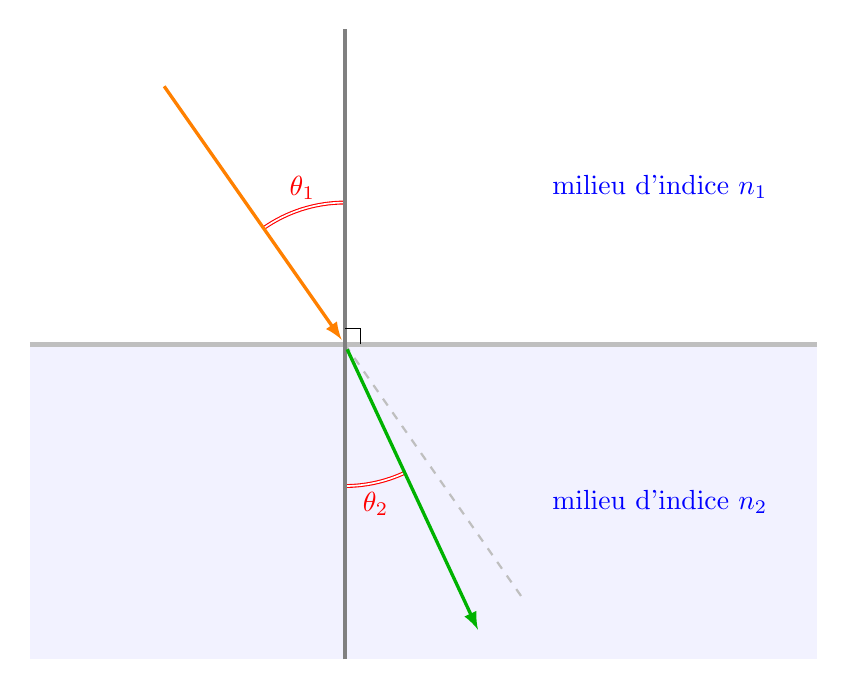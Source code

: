 \begin{tikzpicture}[scale=2]


\def\mythetain{35};
\def\mythetaout{25};

%\fill [blue!2] (-2,0) rectangle (3,2);
\fill [blue!5] (-2,0) rectangle (3,-2);

\draw[ultra thick, lightgray] (-2,0) -- (3,0);
\draw[red,double] (90+\mythetain:0.9) arc({90+\mythetain}:90:0.9) node[midway, above]{$\theta_1$};
\draw[red,double] (-90+\mythetaout:0.9) arc({\mythetaout-90}:-90:0.9) node[midway, below]{$\theta_2$};


\draw[<-,>=latex, shorten <=2pt, very thick, orange] (0,0) -- (90+\mythetain:2); % node[above]{$\vec \ell$};
\draw[dashed, thick, gray!50] (0,0) -- (90+\mythetain:-2); % node[above]{$\vec \ell$};

\draw[very thick, gray] (90:-2) -- (90:2);
\draw[->,>=latex,  shorten <=2pt,very thick, green!70!black] (0,0) -- (\mythetaout-90:2); % node[above]{$\vec r$};

\draw (0.1,0) -- ++(0,0.1) -- ++ (-0.1,0);

\coordinate (P) at (0,0);
%\node[blue, scale=3] at (P) {.};

\node[blue] at (2,1) {milieu d'indice $n_1$};
\node[blue] at (2,-1) {milieu d'indice $n_2$};

\end{tikzpicture}